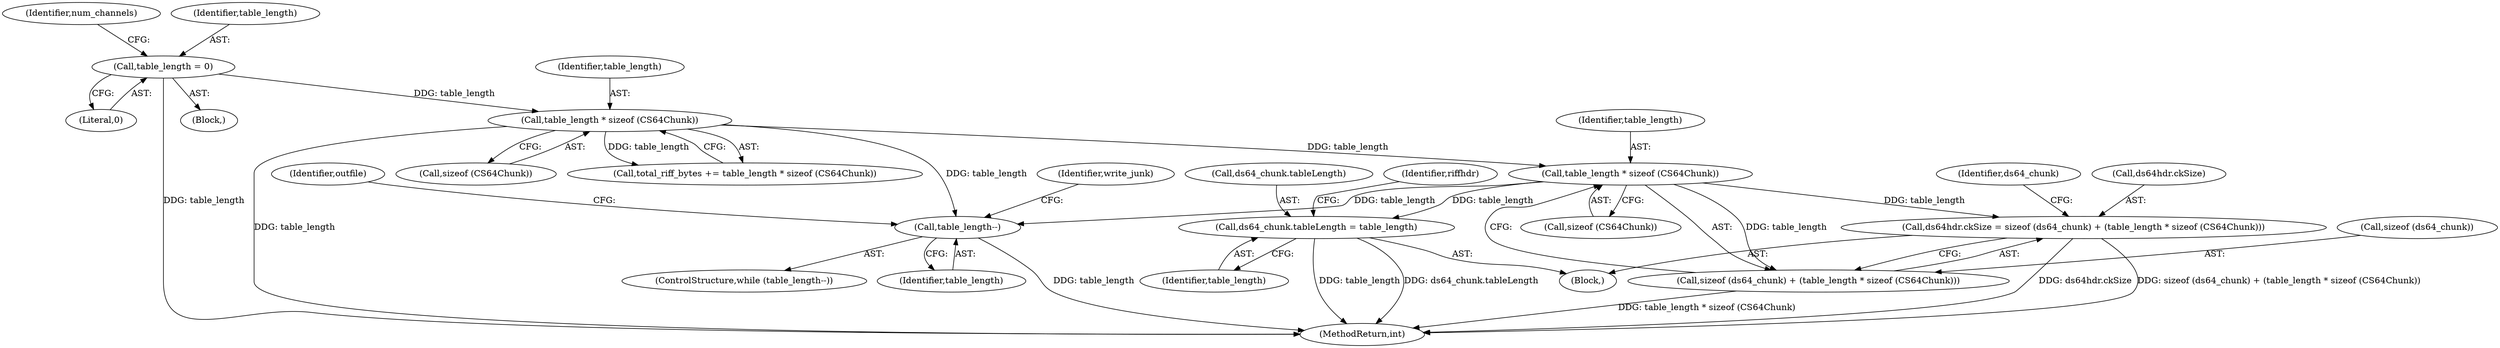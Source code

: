 digraph "0_WavPack_d5bf76b5a88d044a1be1d5656698e3ba737167e5_0@API" {
"1000478" [label="(Call,table_length * sizeof (CS64Chunk))"];
"1000400" [label="(Call,table_length * sizeof (CS64Chunk))"];
"1000117" [label="(Call,table_length = 0)"];
"1000471" [label="(Call,ds64hdr.ckSize = sizeof (ds64_chunk) + (table_length * sizeof (CS64Chunk)))"];
"1000475" [label="(Call,sizeof (ds64_chunk) + (table_length * sizeof (CS64Chunk)))"];
"1000499" [label="(Call,ds64_chunk.tableLength = table_length)"];
"1000636" [label="(Call,table_length--)"];
"1000471" [label="(Call,ds64hdr.ckSize = sizeof (ds64_chunk) + (table_length * sizeof (CS64Chunk)))"];
"1000483" [label="(Identifier,ds64_chunk)"];
"1000503" [label="(Identifier,table_length)"];
"1000475" [label="(Call,sizeof (ds64_chunk) + (table_length * sizeof (CS64Chunk)))"];
"1000402" [label="(Call,sizeof (CS64Chunk))"];
"1000400" [label="(Call,table_length * sizeof (CS64Chunk))"];
"1000635" [label="(ControlStructure,while (table_length--))"];
"1000637" [label="(Identifier,table_length)"];
"1000506" [label="(Identifier,riffhdr)"];
"1000661" [label="(Identifier,write_junk)"];
"1000480" [label="(Call,sizeof (CS64Chunk))"];
"1000133" [label="(Identifier,num_channels)"];
"1000478" [label="(Call,table_length * sizeof (CS64Chunk))"];
"1000636" [label="(Call,table_length--)"];
"1000499" [label="(Call,ds64_chunk.tableLength = table_length)"];
"1000401" [label="(Identifier,table_length)"];
"1000398" [label="(Call,total_riff_bytes += table_length * sizeof (CS64Chunk))"];
"1000476" [label="(Call,sizeof (ds64_chunk))"];
"1000119" [label="(Literal,0)"];
"1000461" [label="(Block,)"];
"1000725" [label="(MethodReturn,int)"];
"1000107" [label="(Block,)"];
"1000479" [label="(Identifier,table_length)"];
"1000500" [label="(Call,ds64_chunk.tableLength)"];
"1000117" [label="(Call,table_length = 0)"];
"1000472" [label="(Call,ds64hdr.ckSize)"];
"1000118" [label="(Identifier,table_length)"];
"1000642" [label="(Identifier,outfile)"];
"1000478" -> "1000475"  [label="AST: "];
"1000478" -> "1000480"  [label="CFG: "];
"1000479" -> "1000478"  [label="AST: "];
"1000480" -> "1000478"  [label="AST: "];
"1000475" -> "1000478"  [label="CFG: "];
"1000478" -> "1000471"  [label="DDG: table_length"];
"1000478" -> "1000475"  [label="DDG: table_length"];
"1000400" -> "1000478"  [label="DDG: table_length"];
"1000478" -> "1000499"  [label="DDG: table_length"];
"1000478" -> "1000636"  [label="DDG: table_length"];
"1000400" -> "1000398"  [label="AST: "];
"1000400" -> "1000402"  [label="CFG: "];
"1000401" -> "1000400"  [label="AST: "];
"1000402" -> "1000400"  [label="AST: "];
"1000398" -> "1000400"  [label="CFG: "];
"1000400" -> "1000725"  [label="DDG: table_length"];
"1000400" -> "1000398"  [label="DDG: table_length"];
"1000117" -> "1000400"  [label="DDG: table_length"];
"1000400" -> "1000636"  [label="DDG: table_length"];
"1000117" -> "1000107"  [label="AST: "];
"1000117" -> "1000119"  [label="CFG: "];
"1000118" -> "1000117"  [label="AST: "];
"1000119" -> "1000117"  [label="AST: "];
"1000133" -> "1000117"  [label="CFG: "];
"1000117" -> "1000725"  [label="DDG: table_length"];
"1000471" -> "1000461"  [label="AST: "];
"1000471" -> "1000475"  [label="CFG: "];
"1000472" -> "1000471"  [label="AST: "];
"1000475" -> "1000471"  [label="AST: "];
"1000483" -> "1000471"  [label="CFG: "];
"1000471" -> "1000725"  [label="DDG: ds64hdr.ckSize"];
"1000471" -> "1000725"  [label="DDG: sizeof (ds64_chunk) + (table_length * sizeof (CS64Chunk))"];
"1000476" -> "1000475"  [label="AST: "];
"1000475" -> "1000725"  [label="DDG: table_length * sizeof (CS64Chunk)"];
"1000499" -> "1000461"  [label="AST: "];
"1000499" -> "1000503"  [label="CFG: "];
"1000500" -> "1000499"  [label="AST: "];
"1000503" -> "1000499"  [label="AST: "];
"1000506" -> "1000499"  [label="CFG: "];
"1000499" -> "1000725"  [label="DDG: table_length"];
"1000499" -> "1000725"  [label="DDG: ds64_chunk.tableLength"];
"1000636" -> "1000635"  [label="AST: "];
"1000636" -> "1000637"  [label="CFG: "];
"1000637" -> "1000636"  [label="AST: "];
"1000642" -> "1000636"  [label="CFG: "];
"1000661" -> "1000636"  [label="CFG: "];
"1000636" -> "1000725"  [label="DDG: table_length"];
}
